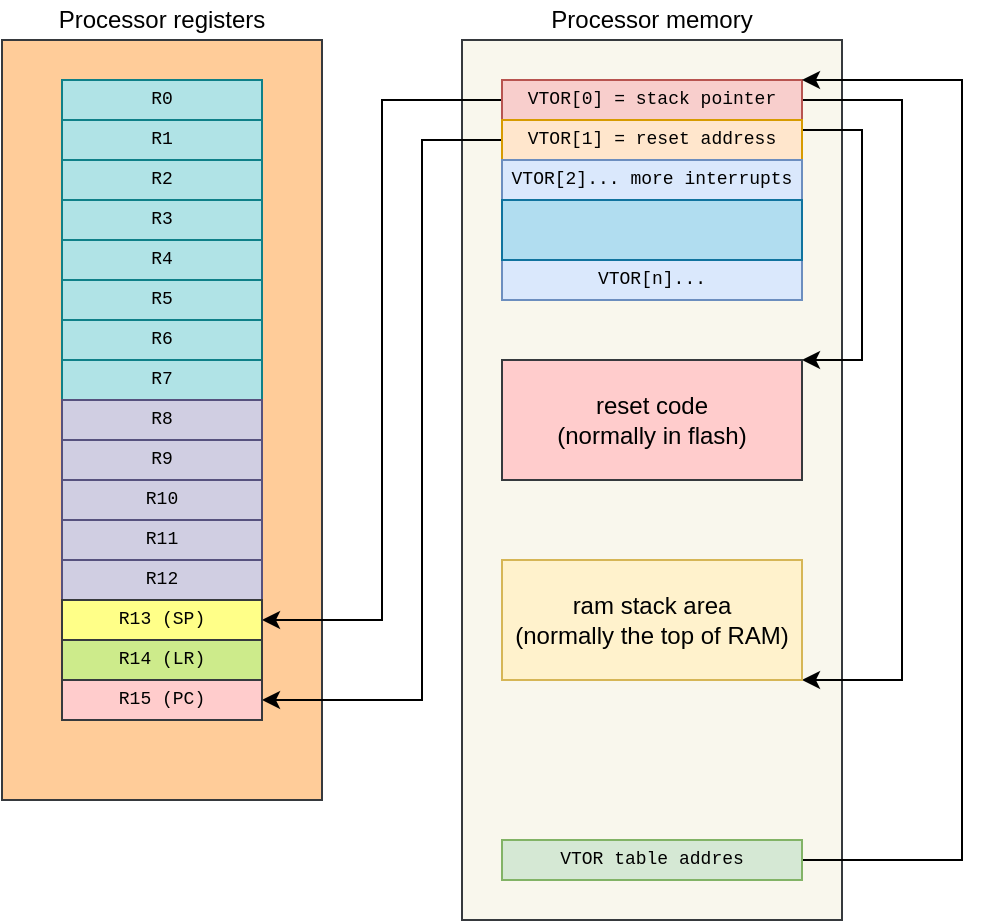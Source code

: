<mxfile version="13.4.5" type="device"><diagram id="ZNgdZzlaZ2yzqrykbwPv" name="Page-1"><mxGraphModel dx="812" dy="541" grid="1" gridSize="10" guides="1" tooltips="1" connect="1" arrows="1" fold="1" page="1" pageScale="1" pageWidth="500" pageHeight="500" math="0" shadow="0"><root><mxCell id="0"/><mxCell id="1" parent="0"/><mxCell id="mBCRIcchAEkwlBNIrj9e-42" value="" style="rounded=0;whiteSpace=wrap;html=1;fillColor=#ffcc99;fontFamily=Helvetica;fontSize=12;strokeColor=#36393d;" vertex="1" parent="1"><mxGeometry x="10" y="50" width="160" height="380" as="geometry"/></mxCell><mxCell id="mBCRIcchAEkwlBNIrj9e-40" value="" style="rounded=0;whiteSpace=wrap;html=1;fillColor=#f9f7ed;fontFamily=Helvetica;fontSize=9;strokeColor=#36393d;" vertex="1" parent="1"><mxGeometry x="240" y="50" width="190" height="440" as="geometry"/></mxCell><mxCell id="mBCRIcchAEkwlBNIrj9e-29" style="edgeStyle=orthogonalEdgeStyle;rounded=0;orthogonalLoop=1;jettySize=auto;html=1;exitX=0;exitY=0.5;exitDx=0;exitDy=0;entryX=1;entryY=0.5;entryDx=0;entryDy=0;endArrow=classic;endFill=1;fontFamily=Helvetica;fontSize=9;" edge="1" parent="1" source="mBCRIcchAEkwlBNIrj9e-1" target="mBCRIcchAEkwlBNIrj9e-20"><mxGeometry relative="1" as="geometry"><Array as="points"><mxPoint x="200" y="80"/><mxPoint x="200" y="340"/></Array></mxGeometry></mxCell><mxCell id="mBCRIcchAEkwlBNIrj9e-37" style="edgeStyle=orthogonalEdgeStyle;rounded=0;orthogonalLoop=1;jettySize=auto;html=1;exitX=1;exitY=0.5;exitDx=0;exitDy=0;entryX=1;entryY=1;entryDx=0;entryDy=0;endArrow=classic;endFill=1;fontFamily=Helvetica;fontSize=9;" edge="1" parent="1" source="mBCRIcchAEkwlBNIrj9e-1" target="mBCRIcchAEkwlBNIrj9e-36"><mxGeometry relative="1" as="geometry"><Array as="points"><mxPoint x="460" y="80"/><mxPoint x="460" y="370"/></Array></mxGeometry></mxCell><mxCell id="mBCRIcchAEkwlBNIrj9e-1" value="VTOR[0] = stack pointer" style="rounded=0;whiteSpace=wrap;html=1;fontFamily=Courier New;fontSize=9;fillColor=#f8cecc;strokeColor=#b85450;" vertex="1" parent="1"><mxGeometry x="260" y="70" width="150" height="20" as="geometry"/></mxCell><mxCell id="mBCRIcchAEkwlBNIrj9e-30" style="edgeStyle=orthogonalEdgeStyle;rounded=0;orthogonalLoop=1;jettySize=auto;html=1;exitX=0;exitY=0.5;exitDx=0;exitDy=0;entryX=1;entryY=0.5;entryDx=0;entryDy=0;endArrow=classic;endFill=1;fontFamily=Helvetica;fontSize=9;" edge="1" parent="1" source="mBCRIcchAEkwlBNIrj9e-2" target="mBCRIcchAEkwlBNIrj9e-22"><mxGeometry relative="1" as="geometry"><Array as="points"><mxPoint x="220" y="100"/><mxPoint x="220" y="380"/></Array></mxGeometry></mxCell><mxCell id="mBCRIcchAEkwlBNIrj9e-39" style="edgeStyle=orthogonalEdgeStyle;rounded=0;orthogonalLoop=1;jettySize=auto;html=1;exitX=1;exitY=0.25;exitDx=0;exitDy=0;entryX=1;entryY=0;entryDx=0;entryDy=0;endArrow=classic;endFill=1;fontFamily=Helvetica;fontSize=9;" edge="1" parent="1" source="mBCRIcchAEkwlBNIrj9e-2" target="mBCRIcchAEkwlBNIrj9e-38"><mxGeometry relative="1" as="geometry"><Array as="points"><mxPoint x="440" y="95"/><mxPoint x="440" y="210"/></Array></mxGeometry></mxCell><mxCell id="mBCRIcchAEkwlBNIrj9e-2" value="VTOR[1] = reset address" style="rounded=0;whiteSpace=wrap;html=1;fontFamily=Courier New;fontSize=9;fillColor=#ffe6cc;strokeColor=#d79b00;" vertex="1" parent="1"><mxGeometry x="260" y="90" width="150" height="20" as="geometry"/></mxCell><mxCell id="mBCRIcchAEkwlBNIrj9e-3" value="VTOR[2]... more interrupts" style="rounded=0;whiteSpace=wrap;html=1;fontFamily=Courier New;fontSize=9;fillColor=#dae8fc;strokeColor=#6c8ebf;" vertex="1" parent="1"><mxGeometry x="260" y="110" width="150" height="20" as="geometry"/></mxCell><mxCell id="mBCRIcchAEkwlBNIrj9e-4" value="VTOR[n]..." style="rounded=0;whiteSpace=wrap;html=1;fontFamily=Courier New;fontSize=9;fillColor=#dae8fc;strokeColor=#6c8ebf;" vertex="1" parent="1"><mxGeometry x="260" y="160" width="150" height="20" as="geometry"/></mxCell><mxCell id="mBCRIcchAEkwlBNIrj9e-6" value="" style="rounded=0;whiteSpace=wrap;html=1;fontFamily=Courier New;fontSize=9;fillColor=#b1ddf0;strokeColor=#10739e;" vertex="1" parent="1"><mxGeometry x="260" y="130" width="150" height="30" as="geometry"/></mxCell><mxCell id="mBCRIcchAEkwlBNIrj9e-7" value="R0" style="rounded=0;whiteSpace=wrap;html=1;fontFamily=Courier New;fontSize=9;fillColor=#b0e3e6;strokeColor=#0e8088;" vertex="1" parent="1"><mxGeometry x="40" y="70" width="100" height="20" as="geometry"/></mxCell><mxCell id="mBCRIcchAEkwlBNIrj9e-8" value="R1" style="rounded=0;whiteSpace=wrap;html=1;fontFamily=Courier New;fontSize=9;fillColor=#b0e3e6;strokeColor=#0e8088;" vertex="1" parent="1"><mxGeometry x="40" y="90" width="100" height="20" as="geometry"/></mxCell><mxCell id="mBCRIcchAEkwlBNIrj9e-9" value="R2" style="rounded=0;whiteSpace=wrap;html=1;fontFamily=Courier New;fontSize=9;fillColor=#b0e3e6;strokeColor=#0e8088;" vertex="1" parent="1"><mxGeometry x="40" y="110" width="100" height="20" as="geometry"/></mxCell><mxCell id="mBCRIcchAEkwlBNIrj9e-10" value="R3" style="rounded=0;whiteSpace=wrap;html=1;fontFamily=Courier New;fontSize=9;fillColor=#b0e3e6;strokeColor=#0e8088;" vertex="1" parent="1"><mxGeometry x="40" y="130" width="100" height="20" as="geometry"/></mxCell><mxCell id="mBCRIcchAEkwlBNIrj9e-11" value="R4" style="rounded=0;whiteSpace=wrap;html=1;fontFamily=Courier New;fontSize=9;fillColor=#b0e3e6;strokeColor=#0e8088;" vertex="1" parent="1"><mxGeometry x="40" y="150" width="100" height="20" as="geometry"/></mxCell><mxCell id="mBCRIcchAEkwlBNIrj9e-12" value="R5" style="rounded=0;whiteSpace=wrap;html=1;fontFamily=Courier New;fontSize=9;fillColor=#b0e3e6;strokeColor=#0e8088;" vertex="1" parent="1"><mxGeometry x="40" y="170" width="100" height="20" as="geometry"/></mxCell><mxCell id="mBCRIcchAEkwlBNIrj9e-13" value="R6" style="rounded=0;whiteSpace=wrap;html=1;fontFamily=Courier New;fontSize=9;fillColor=#b0e3e6;strokeColor=#0e8088;" vertex="1" parent="1"><mxGeometry x="40" y="190" width="100" height="20" as="geometry"/></mxCell><mxCell id="mBCRIcchAEkwlBNIrj9e-14" value="R7" style="rounded=0;whiteSpace=wrap;html=1;fontFamily=Courier New;fontSize=9;fillColor=#b0e3e6;strokeColor=#0e8088;" vertex="1" parent="1"><mxGeometry x="40" y="210" width="100" height="20" as="geometry"/></mxCell><mxCell id="mBCRIcchAEkwlBNIrj9e-15" value="R8" style="rounded=0;whiteSpace=wrap;html=1;fontFamily=Courier New;fontSize=9;fillColor=#d0cee2;strokeColor=#56517e;" vertex="1" parent="1"><mxGeometry x="40" y="230" width="100" height="20" as="geometry"/></mxCell><mxCell id="mBCRIcchAEkwlBNIrj9e-16" value="R9" style="rounded=0;whiteSpace=wrap;html=1;fontFamily=Courier New;fontSize=9;fillColor=#d0cee2;strokeColor=#56517e;" vertex="1" parent="1"><mxGeometry x="40" y="250" width="100" height="20" as="geometry"/></mxCell><mxCell id="mBCRIcchAEkwlBNIrj9e-17" value="R10" style="rounded=0;whiteSpace=wrap;html=1;fontFamily=Courier New;fontSize=9;fillColor=#d0cee2;strokeColor=#56517e;" vertex="1" parent="1"><mxGeometry x="40" y="270" width="100" height="20" as="geometry"/></mxCell><mxCell id="mBCRIcchAEkwlBNIrj9e-18" value="R11" style="rounded=0;whiteSpace=wrap;html=1;fontFamily=Courier New;fontSize=9;fillColor=#d0cee2;strokeColor=#56517e;" vertex="1" parent="1"><mxGeometry x="40" y="290" width="100" height="20" as="geometry"/></mxCell><mxCell id="mBCRIcchAEkwlBNIrj9e-19" value="R12" style="rounded=0;whiteSpace=wrap;html=1;fontFamily=Courier New;fontSize=9;fillColor=#d0cee2;strokeColor=#56517e;" vertex="1" parent="1"><mxGeometry x="40" y="310" width="100" height="20" as="geometry"/></mxCell><mxCell id="mBCRIcchAEkwlBNIrj9e-20" value="R13 (SP)" style="rounded=0;whiteSpace=wrap;html=1;fontFamily=Courier New;fontSize=9;fillColor=#ffff88;strokeColor=#36393d;" vertex="1" parent="1"><mxGeometry x="40" y="330" width="100" height="20" as="geometry"/></mxCell><mxCell id="mBCRIcchAEkwlBNIrj9e-21" value="R14 (LR)" style="rounded=0;whiteSpace=wrap;html=1;fontFamily=Courier New;fontSize=9;fillColor=#cdeb8b;strokeColor=#36393d;" vertex="1" parent="1"><mxGeometry x="40" y="350" width="100" height="20" as="geometry"/></mxCell><mxCell id="mBCRIcchAEkwlBNIrj9e-22" value="R15 (PC)" style="rounded=0;whiteSpace=wrap;html=1;fontFamily=Courier New;fontSize=9;fillColor=#ffcccc;strokeColor=#36393d;" vertex="1" parent="1"><mxGeometry x="40" y="370" width="100" height="20" as="geometry"/></mxCell><mxCell id="mBCRIcchAEkwlBNIrj9e-35" style="edgeStyle=orthogonalEdgeStyle;rounded=0;orthogonalLoop=1;jettySize=auto;html=1;exitX=1;exitY=0.5;exitDx=0;exitDy=0;entryX=1;entryY=0;entryDx=0;entryDy=0;endArrow=classic;endFill=1;fontFamily=Helvetica;fontSize=9;" edge="1" parent="1" source="mBCRIcchAEkwlBNIrj9e-33" target="mBCRIcchAEkwlBNIrj9e-1"><mxGeometry relative="1" as="geometry"><Array as="points"><mxPoint x="490" y="460"/><mxPoint x="490" y="70"/></Array></mxGeometry></mxCell><mxCell id="mBCRIcchAEkwlBNIrj9e-33" value="VTOR table addres" style="rounded=0;whiteSpace=wrap;html=1;fontFamily=Courier New;fontSize=9;fillColor=#d5e8d4;strokeColor=#82b366;" vertex="1" parent="1"><mxGeometry x="260" y="450" width="150" height="20" as="geometry"/></mxCell><mxCell id="mBCRIcchAEkwlBNIrj9e-36" value="ram stack area&lt;br style=&quot;font-size: 12px;&quot;&gt;(normally the top of RAM)" style="rounded=0;whiteSpace=wrap;html=1;fillColor=#fff2cc;fontFamily=Helvetica;fontSize=12;strokeColor=#d6b656;" vertex="1" parent="1"><mxGeometry x="260" y="310" width="150" height="60" as="geometry"/></mxCell><mxCell id="mBCRIcchAEkwlBNIrj9e-38" value="reset code&lt;br style=&quot;font-size: 12px;&quot;&gt;(normally in flash)" style="rounded=0;whiteSpace=wrap;html=1;fillColor=#ffcccc;fontFamily=Helvetica;fontSize=12;strokeColor=#36393d;" vertex="1" parent="1"><mxGeometry x="260" y="210" width="150" height="60" as="geometry"/></mxCell><mxCell id="mBCRIcchAEkwlBNIrj9e-41" value="Processor memory" style="text;html=1;strokeColor=none;fillColor=none;align=center;verticalAlign=middle;whiteSpace=wrap;rounded=0;fontFamily=Helvetica;fontSize=12;" vertex="1" parent="1"><mxGeometry x="240" y="30" width="190" height="20" as="geometry"/></mxCell><mxCell id="mBCRIcchAEkwlBNIrj9e-43" value="Processor registers" style="text;html=1;strokeColor=none;fillColor=none;align=center;verticalAlign=middle;whiteSpace=wrap;rounded=0;fontFamily=Helvetica;fontSize=12;" vertex="1" parent="1"><mxGeometry x="10" y="30" width="160" height="20" as="geometry"/></mxCell></root></mxGraphModel></diagram></mxfile>